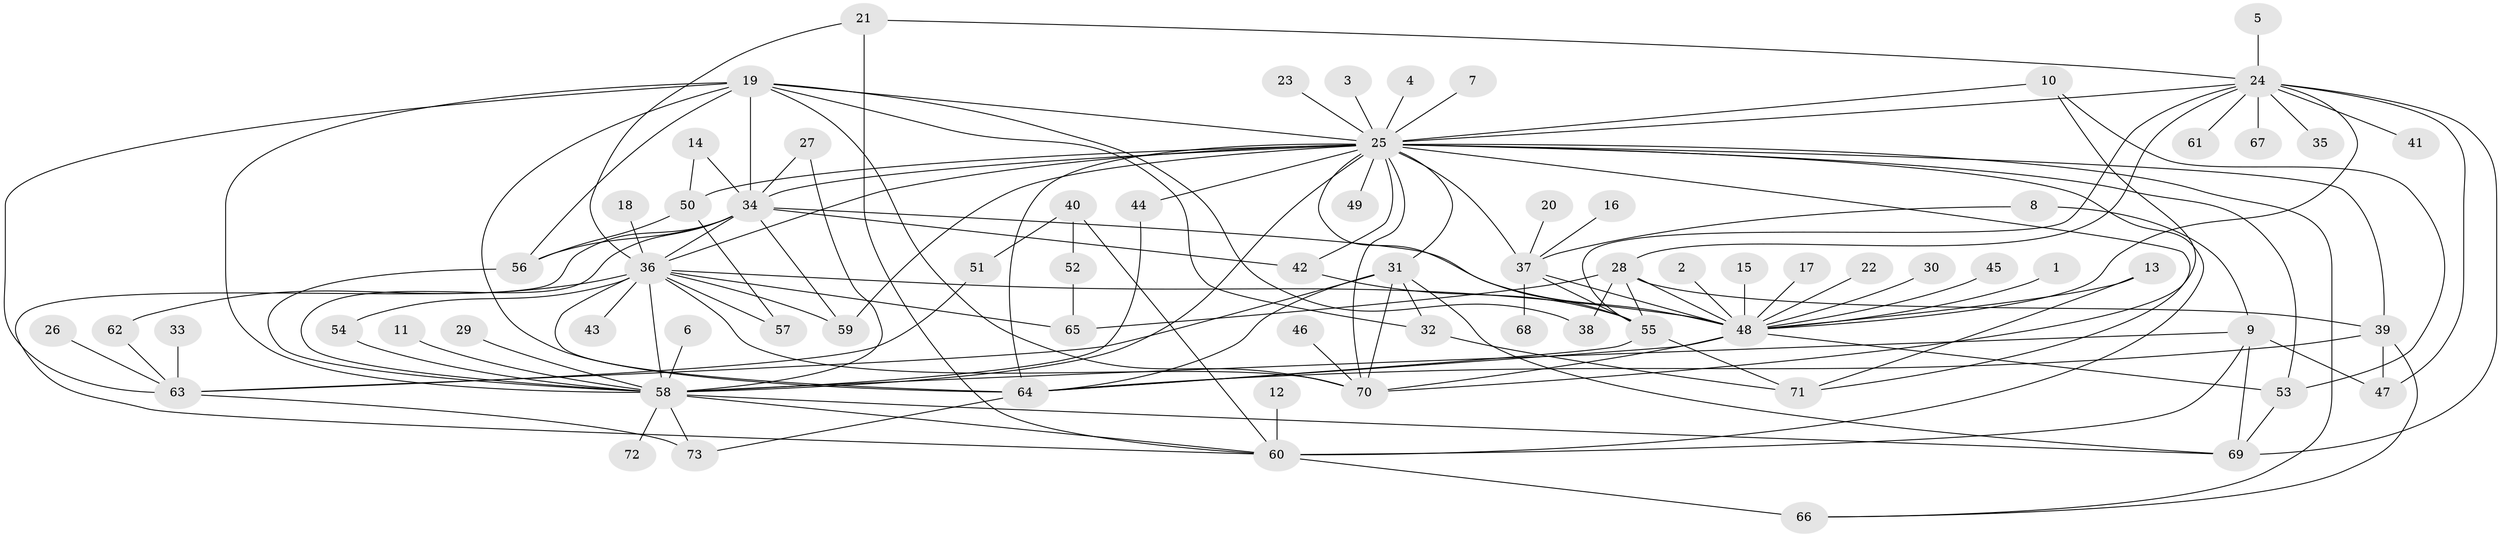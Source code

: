 // original degree distribution, {10: 0.006944444444444444, 19: 0.013888888888888888, 1: 0.4305555555555556, 37: 0.006944444444444444, 15: 0.006944444444444444, 7: 0.006944444444444444, 4: 0.06944444444444445, 2: 0.1875, 21: 0.006944444444444444, 11: 0.013888888888888888, 3: 0.1597222222222222, 6: 0.027777777777777776, 5: 0.034722222222222224, 8: 0.013888888888888888, 9: 0.013888888888888888}
// Generated by graph-tools (version 1.1) at 2025/01/03/09/25 03:01:41]
// undirected, 73 vertices, 136 edges
graph export_dot {
graph [start="1"]
  node [color=gray90,style=filled];
  1;
  2;
  3;
  4;
  5;
  6;
  7;
  8;
  9;
  10;
  11;
  12;
  13;
  14;
  15;
  16;
  17;
  18;
  19;
  20;
  21;
  22;
  23;
  24;
  25;
  26;
  27;
  28;
  29;
  30;
  31;
  32;
  33;
  34;
  35;
  36;
  37;
  38;
  39;
  40;
  41;
  42;
  43;
  44;
  45;
  46;
  47;
  48;
  49;
  50;
  51;
  52;
  53;
  54;
  55;
  56;
  57;
  58;
  59;
  60;
  61;
  62;
  63;
  64;
  65;
  66;
  67;
  68;
  69;
  70;
  71;
  72;
  73;
  1 -- 48 [weight=1.0];
  2 -- 48 [weight=1.0];
  3 -- 25 [weight=1.0];
  4 -- 25 [weight=1.0];
  5 -- 24 [weight=1.0];
  6 -- 58 [weight=1.0];
  7 -- 25 [weight=1.0];
  8 -- 9 [weight=1.0];
  8 -- 37 [weight=1.0];
  9 -- 47 [weight=1.0];
  9 -- 58 [weight=1.0];
  9 -- 60 [weight=1.0];
  9 -- 69 [weight=1.0];
  10 -- 25 [weight=1.0];
  10 -- 53 [weight=1.0];
  10 -- 70 [weight=1.0];
  11 -- 58 [weight=1.0];
  12 -- 60 [weight=1.0];
  13 -- 48 [weight=1.0];
  13 -- 71 [weight=1.0];
  14 -- 34 [weight=1.0];
  14 -- 50 [weight=1.0];
  15 -- 48 [weight=1.0];
  16 -- 37 [weight=1.0];
  17 -- 48 [weight=1.0];
  18 -- 36 [weight=1.0];
  19 -- 25 [weight=1.0];
  19 -- 32 [weight=1.0];
  19 -- 34 [weight=1.0];
  19 -- 38 [weight=1.0];
  19 -- 56 [weight=1.0];
  19 -- 58 [weight=1.0];
  19 -- 63 [weight=1.0];
  19 -- 64 [weight=1.0];
  19 -- 70 [weight=1.0];
  20 -- 37 [weight=1.0];
  21 -- 24 [weight=1.0];
  21 -- 36 [weight=1.0];
  21 -- 60 [weight=1.0];
  22 -- 48 [weight=1.0];
  23 -- 25 [weight=1.0];
  24 -- 25 [weight=1.0];
  24 -- 28 [weight=1.0];
  24 -- 35 [weight=1.0];
  24 -- 41 [weight=1.0];
  24 -- 47 [weight=1.0];
  24 -- 48 [weight=1.0];
  24 -- 55 [weight=1.0];
  24 -- 61 [weight=1.0];
  24 -- 67 [weight=1.0];
  24 -- 69 [weight=1.0];
  25 -- 31 [weight=1.0];
  25 -- 34 [weight=2.0];
  25 -- 36 [weight=1.0];
  25 -- 37 [weight=2.0];
  25 -- 39 [weight=3.0];
  25 -- 42 [weight=1.0];
  25 -- 44 [weight=2.0];
  25 -- 49 [weight=1.0];
  25 -- 50 [weight=1.0];
  25 -- 53 [weight=1.0];
  25 -- 55 [weight=2.0];
  25 -- 58 [weight=1.0];
  25 -- 59 [weight=2.0];
  25 -- 60 [weight=1.0];
  25 -- 64 [weight=1.0];
  25 -- 66 [weight=1.0];
  25 -- 70 [weight=1.0];
  25 -- 71 [weight=1.0];
  26 -- 63 [weight=1.0];
  27 -- 34 [weight=1.0];
  27 -- 58 [weight=1.0];
  28 -- 38 [weight=1.0];
  28 -- 39 [weight=2.0];
  28 -- 48 [weight=1.0];
  28 -- 55 [weight=1.0];
  28 -- 65 [weight=1.0];
  29 -- 58 [weight=1.0];
  30 -- 48 [weight=1.0];
  31 -- 32 [weight=1.0];
  31 -- 63 [weight=1.0];
  31 -- 64 [weight=1.0];
  31 -- 69 [weight=1.0];
  31 -- 70 [weight=1.0];
  32 -- 71 [weight=1.0];
  33 -- 63 [weight=1.0];
  34 -- 36 [weight=1.0];
  34 -- 42 [weight=1.0];
  34 -- 48 [weight=1.0];
  34 -- 56 [weight=1.0];
  34 -- 58 [weight=1.0];
  34 -- 59 [weight=1.0];
  34 -- 60 [weight=1.0];
  36 -- 43 [weight=1.0];
  36 -- 48 [weight=1.0];
  36 -- 54 [weight=1.0];
  36 -- 57 [weight=1.0];
  36 -- 58 [weight=1.0];
  36 -- 59 [weight=1.0];
  36 -- 62 [weight=1.0];
  36 -- 64 [weight=2.0];
  36 -- 65 [weight=1.0];
  36 -- 70 [weight=1.0];
  37 -- 48 [weight=1.0];
  37 -- 55 [weight=1.0];
  37 -- 68 [weight=1.0];
  39 -- 47 [weight=1.0];
  39 -- 64 [weight=1.0];
  39 -- 66 [weight=1.0];
  40 -- 51 [weight=1.0];
  40 -- 52 [weight=1.0];
  40 -- 60 [weight=1.0];
  42 -- 55 [weight=1.0];
  44 -- 58 [weight=1.0];
  45 -- 48 [weight=1.0];
  46 -- 70 [weight=1.0];
  48 -- 53 [weight=1.0];
  48 -- 64 [weight=1.0];
  48 -- 70 [weight=2.0];
  50 -- 56 [weight=1.0];
  50 -- 57 [weight=1.0];
  51 -- 63 [weight=1.0];
  52 -- 65 [weight=1.0];
  53 -- 69 [weight=1.0];
  54 -- 58 [weight=1.0];
  55 -- 64 [weight=1.0];
  55 -- 71 [weight=1.0];
  56 -- 58 [weight=1.0];
  58 -- 60 [weight=1.0];
  58 -- 69 [weight=1.0];
  58 -- 72 [weight=1.0];
  58 -- 73 [weight=1.0];
  60 -- 66 [weight=2.0];
  62 -- 63 [weight=1.0];
  63 -- 73 [weight=1.0];
  64 -- 73 [weight=1.0];
}
